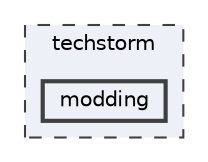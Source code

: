 digraph "techstorm/modding"
{
 // LATEX_PDF_SIZE
  bgcolor="transparent";
  edge [fontname=Helvetica,fontsize=10,labelfontname=Helvetica,labelfontsize=10];
  node [fontname=Helvetica,fontsize=10,shape=box,height=0.2,width=0.4];
  compound=true
  subgraph clusterdir_8dd29cea68de92b9e200250b3bbc73cb {
    graph [ bgcolor="#edf0f7", pencolor="grey25", label="techstorm", fontname=Helvetica,fontsize=10 style="filled,dashed", URL="dir_8dd29cea68de92b9e200250b3bbc73cb.html",tooltip=""]
  dir_26b7768142fbdaf41aab118793c6e509 [label="modding", fillcolor="#edf0f7", color="grey25", style="filled,bold", URL="dir_26b7768142fbdaf41aab118793c6e509.html",tooltip=""];
  }
}
